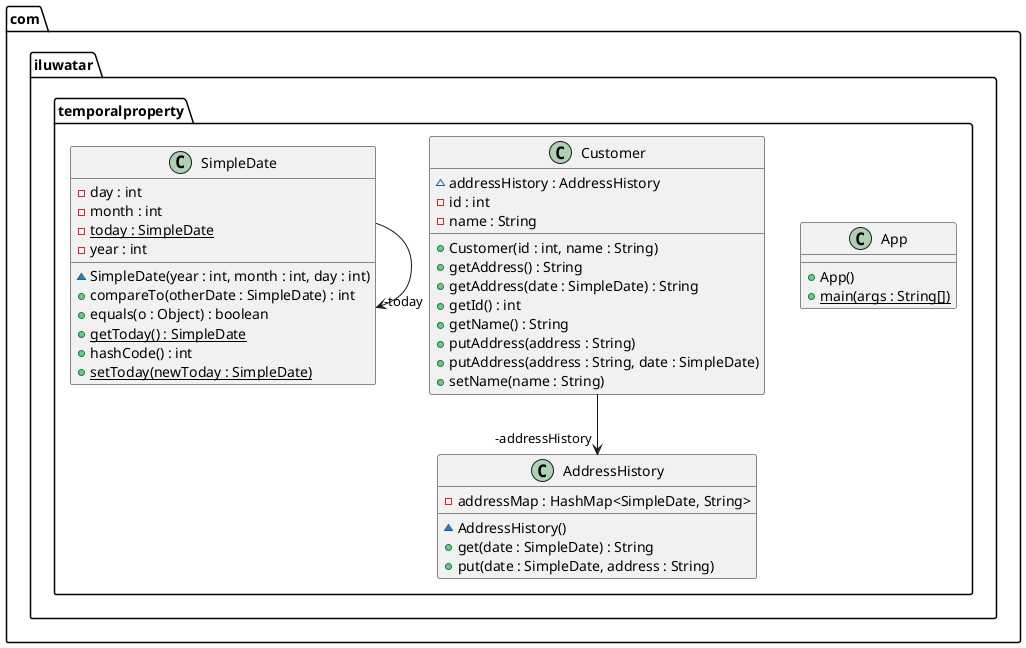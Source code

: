 @startuml
package com.iluwatar.temporalproperty {
  class AddressHistory {
    - addressMap : HashMap<SimpleDate, String>
    ~ AddressHistory()
    + get(date : SimpleDate) : String
    + put(date : SimpleDate, address : String)
  }
  class App {
    + App()
    + main(args : String[]) {static}
  }
  class Customer {
    ~ addressHistory : AddressHistory
    - id : int
    - name : String
    + Customer(id : int, name : String)
    + getAddress() : String
    + getAddress(date : SimpleDate) : String
    + getId() : int
    + getName() : String
    + putAddress(address : String)
    + putAddress(address : String, date : SimpleDate)
    + setName(name : String)
  }
  class SimpleDate {
    - day : int
    - month : int
    - today : SimpleDate {static}
    - year : int
    ~ SimpleDate(year : int, month : int, day : int)
    + compareTo(otherDate : SimpleDate) : int
    + equals(o : Object) : boolean
    + getToday() : SimpleDate {static}
    + hashCode() : int
    + setToday(newToday : SimpleDate) {static}
  }
}
Customer -->  "-addressHistory" AddressHistory
SimpleDate -->  "-today" SimpleDate
@enduml